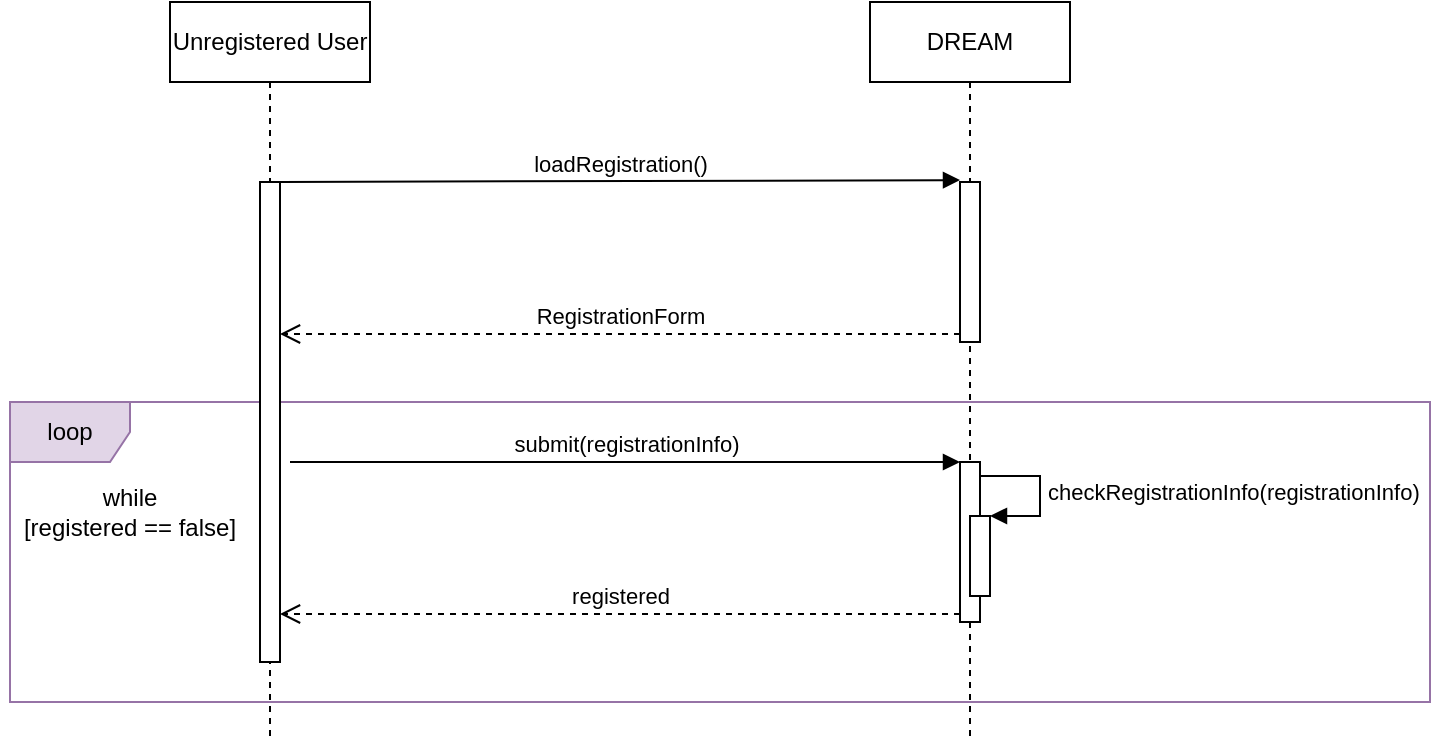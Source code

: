 <mxfile version="16.0.2" type="device" pages="12"><diagram name="registration" id="0783ab3e-0a74-02c8-0abd-f7b4e66b4bec"><mxGraphModel dx="2062" dy="1114" grid="1" gridSize="10" guides="1" tooltips="1" connect="1" arrows="1" fold="1" page="1" pageScale="1" pageWidth="850" pageHeight="1100" background="none" math="0" shadow="0"><root><mxCell id="0"/><mxCell id="1" parent="0"/><mxCell id="Lhwjp3vvv-CEDBcAC0iq-21" value="loop" style="shape=umlFrame;whiteSpace=wrap;html=1;fillColor=#e1d5e7;strokeColor=#9673a6;" parent="1" vertex="1"><mxGeometry x="10" y="250" width="710" height="150" as="geometry"/></mxCell><mxCell id="Lhwjp3vvv-CEDBcAC0iq-2" value="Unregistered User" style="shape=umlLifeline;perimeter=lifelinePerimeter;whiteSpace=wrap;html=1;container=0;collapsible=0;recursiveResize=0;outlineConnect=0;" parent="1" vertex="1"><mxGeometry x="90" y="50" width="100" height="370" as="geometry"/></mxCell><mxCell id="Lhwjp3vvv-CEDBcAC0iq-3" value="DREAM" style="shape=umlLifeline;perimeter=lifelinePerimeter;whiteSpace=wrap;html=1;container=1;collapsible=0;recursiveResize=0;outlineConnect=0;" parent="1" vertex="1"><mxGeometry x="440" y="50" width="100" height="370" as="geometry"/></mxCell><mxCell id="Lhwjp3vvv-CEDBcAC0iq-4" value="" style="html=1;points=[];perimeter=orthogonalPerimeter;" parent="Lhwjp3vvv-CEDBcAC0iq-3" vertex="1"><mxGeometry x="45" y="90" width="10" height="80" as="geometry"/></mxCell><mxCell id="Lhwjp3vvv-CEDBcAC0iq-14" value="" style="html=1;points=[];perimeter=orthogonalPerimeter;" parent="Lhwjp3vvv-CEDBcAC0iq-3" vertex="1"><mxGeometry x="45" y="230" width="10" height="80" as="geometry"/></mxCell><mxCell id="Lhwjp3vvv-CEDBcAC0iq-19" value="" style="html=1;points=[];perimeter=orthogonalPerimeter;" parent="Lhwjp3vvv-CEDBcAC0iq-3" vertex="1"><mxGeometry x="50" y="257" width="10" height="40" as="geometry"/></mxCell><mxCell id="Lhwjp3vvv-CEDBcAC0iq-20" value="checkRegistrationInfo(registrationInfo)" style="edgeStyle=orthogonalEdgeStyle;html=1;align=left;spacingLeft=2;endArrow=block;rounded=0;entryX=1;entryY=0;" parent="Lhwjp3vvv-CEDBcAC0iq-3" target="Lhwjp3vvv-CEDBcAC0iq-19" edge="1"><mxGeometry relative="1" as="geometry"><mxPoint x="55" y="237" as="sourcePoint"/><Array as="points"><mxPoint x="85" y="237"/></Array></mxGeometry></mxCell><mxCell id="Lhwjp3vvv-CEDBcAC0iq-5" value="loadRegistration()" style="html=1;verticalAlign=bottom;endArrow=block;rounded=0;entryX=0;entryY=-0.012;entryDx=0;entryDy=0;entryPerimeter=0;" parent="1" target="Lhwjp3vvv-CEDBcAC0iq-4" edge="1"><mxGeometry relative="1" as="geometry"><mxPoint x="145" y="140" as="sourcePoint"/><mxPoint x="480" y="140" as="targetPoint"/></mxGeometry></mxCell><mxCell id="Lhwjp3vvv-CEDBcAC0iq-6" value="RegistrationForm" style="html=1;verticalAlign=bottom;endArrow=open;dashed=1;endSize=8;exitX=0;exitY=0.95;rounded=0;" parent="1" source="Lhwjp3vvv-CEDBcAC0iq-4" edge="1"><mxGeometry relative="1" as="geometry"><mxPoint x="145" y="216" as="targetPoint"/></mxGeometry></mxCell><mxCell id="Lhwjp3vvv-CEDBcAC0iq-15" value="submit(registrationInfo)" style="html=1;verticalAlign=bottom;endArrow=block;entryX=0;entryY=0;rounded=0;" parent="1" target="Lhwjp3vvv-CEDBcAC0iq-14" edge="1"><mxGeometry relative="1" as="geometry"><mxPoint x="150" y="280" as="sourcePoint"/></mxGeometry></mxCell><mxCell id="Lhwjp3vvv-CEDBcAC0iq-16" value="registered" style="html=1;verticalAlign=bottom;endArrow=open;dashed=1;endSize=8;exitX=0;exitY=0.95;rounded=0;" parent="1" source="Lhwjp3vvv-CEDBcAC0iq-14" edge="1"><mxGeometry relative="1" as="geometry"><mxPoint x="145" y="356" as="targetPoint"/></mxGeometry></mxCell><mxCell id="Lhwjp3vvv-CEDBcAC0iq-7" value="" style="html=1;points=[];perimeter=orthogonalPerimeter;" parent="1" vertex="1"><mxGeometry x="135" y="140" width="10" height="240" as="geometry"/></mxCell><mxCell id="Lhwjp3vvv-CEDBcAC0iq-22" value="while&lt;br&gt;[registered == false]" style="text;html=1;strokeColor=none;fillColor=none;align=center;verticalAlign=middle;whiteSpace=wrap;rounded=0;" parent="1" vertex="1"><mxGeometry x="5" y="290" width="130" height="30" as="geometry"/></mxCell></root></mxGraphModel></diagram><diagram id="vI2BYqSPdfkyQuanqjRV" name="PolicyMaker Login"><mxGraphModel dx="672" dy="740" grid="1" gridSize="10" guides="1" tooltips="1" connect="1" arrows="1" fold="1" page="1" pageScale="1" pageWidth="12800" pageHeight="7200" math="0" shadow="0"><root><mxCell id="p0UcOBRAD0Ze1dUnrScN-0"/><mxCell id="p0UcOBRAD0Ze1dUnrScN-1" parent="p0UcOBRAD0Ze1dUnrScN-0"/><mxCell id="_lGnUuVGFpdFyYwsi3Nl-11" value="loop" style="shape=umlFrame;whiteSpace=wrap;html=1;fillColor=#e1d5e7;strokeColor=#9673a6;" parent="p0UcOBRAD0Ze1dUnrScN-1" vertex="1"><mxGeometry x="145" y="350" width="710" height="150" as="geometry"/></mxCell><mxCell id="_lGnUuVGFpdFyYwsi3Nl-0" value="Policy Maker" style="shape=umlLifeline;perimeter=lifelinePerimeter;whiteSpace=wrap;html=1;container=0;collapsible=0;recursiveResize=0;outlineConnect=0;" parent="p0UcOBRAD0Ze1dUnrScN-1" vertex="1"><mxGeometry x="225" y="150" width="100" height="370" as="geometry"/></mxCell><mxCell id="_lGnUuVGFpdFyYwsi3Nl-1" value="DREAM" style="shape=umlLifeline;perimeter=lifelinePerimeter;whiteSpace=wrap;html=1;container=1;collapsible=0;recursiveResize=0;outlineConnect=0;" parent="p0UcOBRAD0Ze1dUnrScN-1" vertex="1"><mxGeometry x="575" y="150" width="100" height="370" as="geometry"/></mxCell><mxCell id="_lGnUuVGFpdFyYwsi3Nl-2" value="" style="html=1;points=[];perimeter=orthogonalPerimeter;" parent="_lGnUuVGFpdFyYwsi3Nl-1" vertex="1"><mxGeometry x="45" y="90" width="10" height="80" as="geometry"/></mxCell><mxCell id="_lGnUuVGFpdFyYwsi3Nl-3" value="" style="html=1;points=[];perimeter=orthogonalPerimeter;" parent="_lGnUuVGFpdFyYwsi3Nl-1" vertex="1"><mxGeometry x="45" y="230" width="10" height="80" as="geometry"/></mxCell><mxCell id="_lGnUuVGFpdFyYwsi3Nl-4" value="" style="html=1;points=[];perimeter=orthogonalPerimeter;" parent="_lGnUuVGFpdFyYwsi3Nl-1" vertex="1"><mxGeometry x="50" y="257" width="10" height="40" as="geometry"/></mxCell><mxCell id="_lGnUuVGFpdFyYwsi3Nl-5" value="checkLoginInfo(loginInfo)" style="edgeStyle=orthogonalEdgeStyle;html=1;align=left;spacingLeft=2;endArrow=block;rounded=0;entryX=1;entryY=0;" parent="_lGnUuVGFpdFyYwsi3Nl-1" target="_lGnUuVGFpdFyYwsi3Nl-4" edge="1"><mxGeometry relative="1" as="geometry"><mxPoint x="55" y="237" as="sourcePoint"/><Array as="points"><mxPoint x="85" y="237"/></Array></mxGeometry></mxCell><mxCell id="_lGnUuVGFpdFyYwsi3Nl-6" value="loadLogin()" style="html=1;verticalAlign=bottom;endArrow=block;rounded=0;entryX=0;entryY=-0.012;entryDx=0;entryDy=0;entryPerimeter=0;" parent="p0UcOBRAD0Ze1dUnrScN-1" target="_lGnUuVGFpdFyYwsi3Nl-2" edge="1"><mxGeometry relative="1" as="geometry"><mxPoint x="280" y="240" as="sourcePoint"/><mxPoint x="615" y="240" as="targetPoint"/></mxGeometry></mxCell><mxCell id="_lGnUuVGFpdFyYwsi3Nl-7" value="LoginForm" style="html=1;verticalAlign=bottom;endArrow=open;dashed=1;endSize=8;exitX=0;exitY=0.95;rounded=0;" parent="p0UcOBRAD0Ze1dUnrScN-1" source="_lGnUuVGFpdFyYwsi3Nl-2" edge="1"><mxGeometry relative="1" as="geometry"><mxPoint x="280" y="316" as="targetPoint"/></mxGeometry></mxCell><mxCell id="_lGnUuVGFpdFyYwsi3Nl-8" value="submit(loginInfo)" style="html=1;verticalAlign=bottom;endArrow=block;entryX=0;entryY=0;rounded=0;" parent="p0UcOBRAD0Ze1dUnrScN-1" target="_lGnUuVGFpdFyYwsi3Nl-3" edge="1"><mxGeometry relative="1" as="geometry"><mxPoint x="285" y="380" as="sourcePoint"/></mxGeometry></mxCell><mxCell id="_lGnUuVGFpdFyYwsi3Nl-9" value="registered" style="html=1;verticalAlign=bottom;endArrow=open;dashed=1;endSize=8;exitX=0;exitY=0.95;rounded=0;" parent="p0UcOBRAD0Ze1dUnrScN-1" source="_lGnUuVGFpdFyYwsi3Nl-3" edge="1"><mxGeometry relative="1" as="geometry"><mxPoint x="280" y="456" as="targetPoint"/></mxGeometry></mxCell><mxCell id="_lGnUuVGFpdFyYwsi3Nl-10" value="" style="html=1;points=[];perimeter=orthogonalPerimeter;" parent="p0UcOBRAD0Ze1dUnrScN-1" vertex="1"><mxGeometry x="270" y="240" width="10" height="240" as="geometry"/></mxCell><mxCell id="_lGnUuVGFpdFyYwsi3Nl-12" value="while&lt;br&gt;[registered == false]" style="text;html=1;strokeColor=none;fillColor=none;align=center;verticalAlign=middle;whiteSpace=wrap;rounded=0;" parent="p0UcOBRAD0Ze1dUnrScN-1" vertex="1"><mxGeometry x="140" y="390" width="130" height="30" as="geometry"/></mxCell></root></mxGraphModel></diagram><diagram id="Sor99EpceYO9WMCxvMWS" name="PolicyMaker identify"><mxGraphModel dx="560" dy="617" grid="1" gridSize="10" guides="1" tooltips="1" connect="1" arrows="1" fold="1" page="1" pageScale="1" pageWidth="12800" pageHeight="7200" math="0" shadow="0"><root><mxCell id="fFaa73xFJhTY0NEzbRdM-0"/><mxCell id="fFaa73xFJhTY0NEzbRdM-1" parent="fFaa73xFJhTY0NEzbRdM-0"/><mxCell id="s4VFORt1vu0HnYtJJk2j-1" value="Policy Maker" style="shape=umlLifeline;perimeter=lifelinePerimeter;whiteSpace=wrap;html=1;container=0;collapsible=0;recursiveResize=0;outlineConnect=0;" parent="fFaa73xFJhTY0NEzbRdM-1" vertex="1"><mxGeometry x="695" y="40" width="100" height="480" as="geometry"/></mxCell><mxCell id="s4VFORt1vu0HnYtJJk2j-2" value="DREAM" style="shape=umlLifeline;perimeter=lifelinePerimeter;whiteSpace=wrap;html=1;container=1;collapsible=0;recursiveResize=0;outlineConnect=0;" parent="fFaa73xFJhTY0NEzbRdM-1" vertex="1"><mxGeometry x="1045" y="40" width="100" height="480" as="geometry"/></mxCell><mxCell id="s4VFORt1vu0HnYtJJk2j-3" value="" style="html=1;points=[];perimeter=orthogonalPerimeter;" parent="s4VFORt1vu0HnYtJJk2j-2" vertex="1"><mxGeometry x="45" y="90" width="10" height="80" as="geometry"/></mxCell><mxCell id="s4VFORt1vu0HnYtJJk2j-4" value="" style="html=1;points=[];perimeter=orthogonalPerimeter;" parent="s4VFORt1vu0HnYtJJk2j-2" vertex="1"><mxGeometry x="45" y="230" width="10" height="80" as="geometry"/></mxCell><mxCell id="3A6Jlp2NNqsCVwZp2HEv-0" value="" style="html=1;points=[];perimeter=orthogonalPerimeter;" parent="s4VFORt1vu0HnYtJJk2j-2" vertex="1"><mxGeometry x="45" y="360" width="10" height="80" as="geometry"/></mxCell><mxCell id="s4VFORt1vu0HnYtJJk2j-7" value="selectArea(area)" style="html=1;verticalAlign=bottom;endArrow=block;rounded=0;entryX=0;entryY=-0.012;entryDx=0;entryDy=0;entryPerimeter=0;" parent="fFaa73xFJhTY0NEzbRdM-1" target="s4VFORt1vu0HnYtJJk2j-3" edge="1"><mxGeometry relative="1" as="geometry"><mxPoint x="750" y="130" as="sourcePoint"/><mxPoint x="1085" y="130" as="targetPoint"/></mxGeometry></mxCell><mxCell id="s4VFORt1vu0HnYtJJk2j-8" value="areaInfo" style="html=1;verticalAlign=bottom;endArrow=open;dashed=1;endSize=8;exitX=0;exitY=0.95;rounded=0;" parent="fFaa73xFJhTY0NEzbRdM-1" source="s4VFORt1vu0HnYtJJk2j-3" edge="1"><mxGeometry relative="1" as="geometry"><mxPoint x="750" y="206" as="targetPoint"/></mxGeometry></mxCell><mxCell id="s4VFORt1vu0HnYtJJk2j-9" value="loadPerformanceUpdate(area)" style="html=1;verticalAlign=bottom;endArrow=block;entryX=0;entryY=0;rounded=0;" parent="fFaa73xFJhTY0NEzbRdM-1" target="s4VFORt1vu0HnYtJJk2j-4" edge="1"><mxGeometry relative="1" as="geometry"><mxPoint x="755" y="270" as="sourcePoint"/></mxGeometry></mxCell><mxCell id="s4VFORt1vu0HnYtJJk2j-10" value="farmerList" style="html=1;verticalAlign=bottom;endArrow=open;dashed=1;endSize=8;exitX=0;exitY=0.95;rounded=0;" parent="fFaa73xFJhTY0NEzbRdM-1" source="s4VFORt1vu0HnYtJJk2j-4" edge="1"><mxGeometry relative="1" as="geometry"><mxPoint x="750" y="346" as="targetPoint"/></mxGeometry></mxCell><mxCell id="s4VFORt1vu0HnYtJJk2j-11" value="" style="html=1;points=[];perimeter=orthogonalPerimeter;" parent="fFaa73xFJhTY0NEzbRdM-1" vertex="1"><mxGeometry x="740" y="130" width="10" height="380" as="geometry"/></mxCell><mxCell id="3A6Jlp2NNqsCVwZp2HEv-1" value="submit(farmerPerformanceInfo)" style="html=1;verticalAlign=bottom;endArrow=block;entryX=0;entryY=0;rounded=0;" parent="fFaa73xFJhTY0NEzbRdM-1" target="3A6Jlp2NNqsCVwZp2HEv-0" edge="1"><mxGeometry relative="1" as="geometry"><mxPoint x="750" y="400" as="sourcePoint"/></mxGeometry></mxCell><mxCell id="3A6Jlp2NNqsCVwZp2HEv-2" value="success" style="html=1;verticalAlign=bottom;endArrow=open;dashed=1;endSize=8;exitX=0;exitY=0.95;rounded=0;" parent="fFaa73xFJhTY0NEzbRdM-1" source="3A6Jlp2NNqsCVwZp2HEv-0" edge="1"><mxGeometry relative="1" as="geometry"><mxPoint x="750" y="476" as="targetPoint"/></mxGeometry></mxCell></root></mxGraphModel></diagram><diagram id="JmxkgV8Ty_co2hXeYLYR" name="PolicyMaker understand"><mxGraphModel dx="1617" dy="732" grid="1" gridSize="10" guides="1" tooltips="1" connect="1" arrows="1" fold="1" page="1" pageScale="1" pageWidth="12800" pageHeight="7200" math="0" shadow="0"><root><mxCell id="wDSGKL-ohpnoMUDczvOd-0"/><mxCell id="wDSGKL-ohpnoMUDczvOd-1" parent="wDSGKL-ohpnoMUDczvOd-0"/><mxCell id="4y-3x2z9PUNTMeuIYNOr-0" value="opt" style="shape=umlFrame;whiteSpace=wrap;html=1;fillColor=#dae8fc;strokeColor=#6c8ebf;" parent="wDSGKL-ohpnoMUDczvOd-1" vertex="1"><mxGeometry x="660" y="220" width="500" height="160" as="geometry"/></mxCell><mxCell id="SFy-0bgSA0R7EXU9Q11b-1" value="Policy Maker" style="shape=umlLifeline;perimeter=lifelinePerimeter;whiteSpace=wrap;html=1;container=0;collapsible=0;recursiveResize=0;outlineConnect=0;" parent="wDSGKL-ohpnoMUDczvOd-1" vertex="1"><mxGeometry x="695" y="40" width="100" height="370" as="geometry"/></mxCell><mxCell id="SFy-0bgSA0R7EXU9Q11b-2" value="DREAM" style="shape=umlLifeline;perimeter=lifelinePerimeter;whiteSpace=wrap;html=1;container=1;collapsible=0;recursiveResize=0;outlineConnect=0;" parent="wDSGKL-ohpnoMUDczvOd-1" vertex="1"><mxGeometry x="1045" y="40" width="100" height="370" as="geometry"/></mxCell><mxCell id="SFy-0bgSA0R7EXU9Q11b-3" value="" style="html=1;points=[];perimeter=orthogonalPerimeter;" parent="SFy-0bgSA0R7EXU9Q11b-2" vertex="1"><mxGeometry x="45" y="90" width="10" height="80" as="geometry"/></mxCell><mxCell id="SFy-0bgSA0R7EXU9Q11b-4" value="" style="html=1;points=[];perimeter=orthogonalPerimeter;" parent="SFy-0bgSA0R7EXU9Q11b-2" vertex="1"><mxGeometry x="45" y="230" width="10" height="80" as="geometry"/></mxCell><mxCell id="SFy-0bgSA0R7EXU9Q11b-7" value="loadDailyPlanList(agronomist)" style="html=1;verticalAlign=bottom;endArrow=block;rounded=0;entryX=0;entryY=-0.012;entryDx=0;entryDy=0;entryPerimeter=0;" parent="wDSGKL-ohpnoMUDczvOd-1" target="SFy-0bgSA0R7EXU9Q11b-3" edge="1"><mxGeometry relative="1" as="geometry"><mxPoint x="750" y="130" as="sourcePoint"/><mxPoint x="1085" y="130" as="targetPoint"/></mxGeometry></mxCell><mxCell id="SFy-0bgSA0R7EXU9Q11b-8" value="dailyplanList" style="html=1;verticalAlign=bottom;endArrow=open;dashed=1;endSize=8;exitX=0;exitY=0.95;rounded=0;" parent="wDSGKL-ohpnoMUDczvOd-1" source="SFy-0bgSA0R7EXU9Q11b-3" edge="1"><mxGeometry relative="1" as="geometry"><mxPoint x="750" y="206" as="targetPoint"/></mxGeometry></mxCell><mxCell id="SFy-0bgSA0R7EXU9Q11b-9" value="loadDailyPlanDetail(dailyPlanTitle)" style="html=1;verticalAlign=bottom;endArrow=block;entryX=0;entryY=0;rounded=0;" parent="wDSGKL-ohpnoMUDczvOd-1" target="SFy-0bgSA0R7EXU9Q11b-4" edge="1"><mxGeometry relative="1" as="geometry"><mxPoint x="755" y="270" as="sourcePoint"/></mxGeometry></mxCell><mxCell id="SFy-0bgSA0R7EXU9Q11b-10" value="dailyPlanDetail" style="html=1;verticalAlign=bottom;endArrow=open;dashed=1;endSize=8;exitX=0;exitY=0.95;rounded=0;" parent="wDSGKL-ohpnoMUDczvOd-1" source="SFy-0bgSA0R7EXU9Q11b-4" edge="1"><mxGeometry relative="1" as="geometry"><mxPoint x="750" y="346" as="targetPoint"/></mxGeometry></mxCell><mxCell id="SFy-0bgSA0R7EXU9Q11b-11" value="" style="html=1;points=[];perimeter=orthogonalPerimeter;" parent="wDSGKL-ohpnoMUDczvOd-1" vertex="1"><mxGeometry x="740" y="130" width="10" height="240" as="geometry"/></mxCell></root></mxGraphModel></diagram><diagram id="WUiYrkBBlx-6WOSPukio" name="FarmerLogin"><mxGraphModel dx="992" dy="1100" grid="1" gridSize="10" guides="1" tooltips="1" connect="1" arrows="1" fold="1" page="1" pageScale="1" pageWidth="827" pageHeight="1169" math="0" shadow="0"><root><mxCell id="MuZKLy8GNSmhMzyMDgy6-0"/><mxCell id="MuZKLy8GNSmhMzyMDgy6-1" parent="MuZKLy8GNSmhMzyMDgy6-0"/><mxCell id="MuZKLy8GNSmhMzyMDgy6-2" value="loop" style="shape=umlFrame;whiteSpace=wrap;html=1;fillColor=#e1d5e7;strokeColor=#9673a6;" parent="MuZKLy8GNSmhMzyMDgy6-1" vertex="1"><mxGeometry x="145" y="350" width="710" height="150" as="geometry"/></mxCell><mxCell id="MuZKLy8GNSmhMzyMDgy6-3" value="Farmer" style="shape=umlLifeline;perimeter=lifelinePerimeter;whiteSpace=wrap;html=1;container=0;collapsible=0;recursiveResize=0;outlineConnect=0;" parent="MuZKLy8GNSmhMzyMDgy6-1" vertex="1"><mxGeometry x="225" y="150" width="100" height="370" as="geometry"/></mxCell><mxCell id="MuZKLy8GNSmhMzyMDgy6-4" value="DREAM" style="shape=umlLifeline;perimeter=lifelinePerimeter;whiteSpace=wrap;html=1;container=1;collapsible=0;recursiveResize=0;outlineConnect=0;" parent="MuZKLy8GNSmhMzyMDgy6-1" vertex="1"><mxGeometry x="575" y="150" width="100" height="370" as="geometry"/></mxCell><mxCell id="MuZKLy8GNSmhMzyMDgy6-5" value="" style="html=1;points=[];perimeter=orthogonalPerimeter;" parent="MuZKLy8GNSmhMzyMDgy6-4" vertex="1"><mxGeometry x="45" y="90" width="10" height="80" as="geometry"/></mxCell><mxCell id="MuZKLy8GNSmhMzyMDgy6-6" value="" style="html=1;points=[];perimeter=orthogonalPerimeter;" parent="MuZKLy8GNSmhMzyMDgy6-4" vertex="1"><mxGeometry x="45" y="230" width="10" height="80" as="geometry"/></mxCell><mxCell id="MuZKLy8GNSmhMzyMDgy6-7" value="" style="html=1;points=[];perimeter=orthogonalPerimeter;" parent="MuZKLy8GNSmhMzyMDgy6-4" vertex="1"><mxGeometry x="50" y="257" width="10" height="40" as="geometry"/></mxCell><mxCell id="MuZKLy8GNSmhMzyMDgy6-8" value="checkLoginInfo(loginInfo)" style="edgeStyle=orthogonalEdgeStyle;html=1;align=left;spacingLeft=2;endArrow=block;rounded=0;entryX=1;entryY=0;" parent="MuZKLy8GNSmhMzyMDgy6-4" target="MuZKLy8GNSmhMzyMDgy6-7" edge="1"><mxGeometry relative="1" as="geometry"><mxPoint x="55" y="237" as="sourcePoint"/><Array as="points"><mxPoint x="85" y="237"/></Array></mxGeometry></mxCell><mxCell id="MuZKLy8GNSmhMzyMDgy6-9" value="loadLogin()" style="html=1;verticalAlign=bottom;endArrow=block;rounded=0;entryX=0;entryY=-0.012;entryDx=0;entryDy=0;entryPerimeter=0;" parent="MuZKLy8GNSmhMzyMDgy6-1" target="MuZKLy8GNSmhMzyMDgy6-5" edge="1"><mxGeometry relative="1" as="geometry"><mxPoint x="280" y="240" as="sourcePoint"/><mxPoint x="615" y="240" as="targetPoint"/></mxGeometry></mxCell><mxCell id="MuZKLy8GNSmhMzyMDgy6-10" value="LoginForm" style="html=1;verticalAlign=bottom;endArrow=open;dashed=1;endSize=8;exitX=0;exitY=0.95;rounded=0;" parent="MuZKLy8GNSmhMzyMDgy6-1" source="MuZKLy8GNSmhMzyMDgy6-5" edge="1"><mxGeometry relative="1" as="geometry"><mxPoint x="280" y="316" as="targetPoint"/></mxGeometry></mxCell><mxCell id="MuZKLy8GNSmhMzyMDgy6-11" value="submit(loginInfo)" style="html=1;verticalAlign=bottom;endArrow=block;entryX=0;entryY=0;rounded=0;" parent="MuZKLy8GNSmhMzyMDgy6-1" target="MuZKLy8GNSmhMzyMDgy6-6" edge="1"><mxGeometry relative="1" as="geometry"><mxPoint x="285" y="380" as="sourcePoint"/></mxGeometry></mxCell><mxCell id="MuZKLy8GNSmhMzyMDgy6-12" value="registered" style="html=1;verticalAlign=bottom;endArrow=open;dashed=1;endSize=8;exitX=0;exitY=0.95;rounded=0;" parent="MuZKLy8GNSmhMzyMDgy6-1" source="MuZKLy8GNSmhMzyMDgy6-6" edge="1"><mxGeometry relative="1" as="geometry"><mxPoint x="280" y="456" as="targetPoint"/></mxGeometry></mxCell><mxCell id="MuZKLy8GNSmhMzyMDgy6-13" value="" style="html=1;points=[];perimeter=orthogonalPerimeter;" parent="MuZKLy8GNSmhMzyMDgy6-1" vertex="1"><mxGeometry x="270" y="240" width="10" height="240" as="geometry"/></mxCell><mxCell id="MuZKLy8GNSmhMzyMDgy6-14" value="while&lt;br&gt;[registered == false]" style="text;html=1;strokeColor=none;fillColor=none;align=center;verticalAlign=middle;whiteSpace=wrap;rounded=0;" parent="MuZKLy8GNSmhMzyMDgy6-1" vertex="1"><mxGeometry x="140" y="390" width="130" height="30" as="geometry"/></mxCell></root></mxGraphModel></diagram><diagram id="rkli87DTy1cVALf8DbDW" name="FarmerCheckInfo"><mxGraphModel dx="567" dy="629" grid="1" gridSize="10" guides="1" tooltips="1" connect="1" arrows="1" fold="1" page="1" pageScale="1" pageWidth="827" pageHeight="1169" math="0" shadow="0"><root><mxCell id="MAg0Oq1QoUYgo6L_01gQ-0"/><mxCell id="MAg0Oq1QoUYgo6L_01gQ-1" parent="MAg0Oq1QoUYgo6L_01gQ-0"/><mxCell id="LpocW63uH2RS1MzhOu2y-16" value="Farmer" style="shape=umlLifeline;perimeter=lifelinePerimeter;whiteSpace=wrap;html=1;container=0;collapsible=0;recursiveResize=0;outlineConnect=0;" parent="MAg0Oq1QoUYgo6L_01gQ-1" vertex="1"><mxGeometry x="225" y="150" width="100" height="530" as="geometry"/></mxCell><mxCell id="LpocW63uH2RS1MzhOu2y-17" value="DREAM" style="shape=umlLifeline;perimeter=lifelinePerimeter;whiteSpace=wrap;html=1;container=0;collapsible=0;recursiveResize=0;outlineConnect=0;" parent="MAg0Oq1QoUYgo6L_01gQ-1" vertex="1"><mxGeometry x="512.5" y="150" width="225" height="530" as="geometry"/></mxCell><mxCell id="LpocW63uH2RS1MzhOu2y-18" value="loadHomePage()" style="html=1;verticalAlign=bottom;endArrow=block;rounded=0;entryX=0;entryY=-0.012;entryDx=0;entryDy=0;entryPerimeter=0;" parent="MAg0Oq1QoUYgo6L_01gQ-1" target="LpocW63uH2RS1MzhOu2y-34" edge="1"><mxGeometry relative="1" as="geometry"><mxPoint x="280" y="240" as="sourcePoint"/><mxPoint x="615" y="240" as="targetPoint"/></mxGeometry></mxCell><mxCell id="LpocW63uH2RS1MzhOu2y-19" value="HomePage" style="html=1;verticalAlign=bottom;endArrow=open;dashed=1;endSize=8;exitX=0;exitY=0.95;rounded=0;" parent="MAg0Oq1QoUYgo6L_01gQ-1" source="LpocW63uH2RS1MzhOu2y-34" edge="1"><mxGeometry relative="1" as="geometry"><mxPoint x="280" y="316" as="targetPoint"/></mxGeometry></mxCell><mxCell id="LpocW63uH2RS1MzhOu2y-20" value="loadSearch()" style="html=1;verticalAlign=bottom;endArrow=block;entryX=0;entryY=0;rounded=0;" parent="MAg0Oq1QoUYgo6L_01gQ-1" target="LpocW63uH2RS1MzhOu2y-35" edge="1"><mxGeometry relative="1" as="geometry"><mxPoint x="285" y="380" as="sourcePoint"/></mxGeometry></mxCell><mxCell id="LpocW63uH2RS1MzhOu2y-21" value="SearchPage" style="html=1;verticalAlign=bottom;endArrow=open;dashed=1;endSize=8;exitX=0;exitY=0.95;rounded=0;" parent="MAg0Oq1QoUYgo6L_01gQ-1" source="LpocW63uH2RS1MzhOu2y-35" edge="1"><mxGeometry relative="1" as="geometry"><mxPoint x="280" y="456" as="targetPoint"/></mxGeometry></mxCell><mxCell id="LpocW63uH2RS1MzhOu2y-29" value="submit(SearchInfo)" style="html=1;verticalAlign=bottom;endArrow=block;entryX=0;entryY=0;rounded=0;" parent="MAg0Oq1QoUYgo6L_01gQ-1" edge="1"><mxGeometry relative="1" as="geometry"><mxPoint x="283" y="526" as="sourcePoint"/><mxPoint x="618" y="526" as="targetPoint"/></mxGeometry></mxCell><mxCell id="LpocW63uH2RS1MzhOu2y-30" value="SearchReasult" style="html=1;verticalAlign=bottom;endArrow=open;dashed=1;endSize=8;exitX=0;exitY=0.95;rounded=0;" parent="MAg0Oq1QoUYgo6L_01gQ-1" edge="1"><mxGeometry relative="1" as="geometry"><mxPoint x="280" y="596" as="targetPoint"/><mxPoint x="620" y="596" as="sourcePoint"/></mxGeometry></mxCell><mxCell id="LpocW63uH2RS1MzhOu2y-34" value="" style="html=1;points=[];perimeter=orthogonalPerimeter;" parent="MAg0Oq1QoUYgo6L_01gQ-1" vertex="1"><mxGeometry x="620" y="240" width="10" height="80" as="geometry"/></mxCell><mxCell id="LpocW63uH2RS1MzhOu2y-35" value="" style="html=1;points=[];perimeter=orthogonalPerimeter;" parent="MAg0Oq1QoUYgo6L_01gQ-1" vertex="1"><mxGeometry x="620" y="380" width="10" height="80" as="geometry"/></mxCell><mxCell id="LpocW63uH2RS1MzhOu2y-37" value="" style="html=1;points=[];perimeter=orthogonalPerimeter;" parent="MAg0Oq1QoUYgo6L_01gQ-1" vertex="1"><mxGeometry x="620" y="520" width="10" height="80" as="geometry"/></mxCell><mxCell id="LpocW63uH2RS1MzhOu2y-44" value="" style="html=1;points=[];perimeter=orthogonalPerimeter;" parent="MAg0Oq1QoUYgo6L_01gQ-1" vertex="1"><mxGeometry x="270" y="240" width="10" height="400" as="geometry"/></mxCell></root></mxGraphModel></diagram><diagram id="aGxlVTFoe3kkhoftsPfK" name="FarmerReport"><mxGraphModel dx="684" dy="759" grid="1" gridSize="10" guides="1" tooltips="1" connect="1" arrows="1" fold="1" page="1" pageScale="1" pageWidth="827" pageHeight="1169" math="0" shadow="0"><root><mxCell id="apybfHAriF6kYaItE0Lz-0"/><mxCell id="apybfHAriF6kYaItE0Lz-1" parent="apybfHAriF6kYaItE0Lz-0"/><mxCell id="5CggWhjUF8jE533w_D5Z-1" value="Farmer" style="shape=umlLifeline;perimeter=lifelinePerimeter;whiteSpace=wrap;html=1;container=0;collapsible=0;recursiveResize=0;outlineConnect=0;" parent="apybfHAriF6kYaItE0Lz-1" vertex="1"><mxGeometry x="225" y="150" width="100" height="530" as="geometry"/></mxCell><mxCell id="5CggWhjUF8jE533w_D5Z-2" value="DREAM" style="shape=umlLifeline;perimeter=lifelinePerimeter;whiteSpace=wrap;html=1;container=0;collapsible=0;recursiveResize=0;outlineConnect=0;" parent="apybfHAriF6kYaItE0Lz-1" vertex="1"><mxGeometry x="512.5" y="150" width="225" height="530" as="geometry"/></mxCell><mxCell id="5CggWhjUF8jE533w_D5Z-7" value="loadHomePage()" style="html=1;verticalAlign=bottom;endArrow=block;rounded=0;entryX=0;entryY=-0.012;entryDx=0;entryDy=0;entryPerimeter=0;" parent="apybfHAriF6kYaItE0Lz-1" target="5CggWhjUF8jE533w_D5Z-3" edge="1"><mxGeometry relative="1" as="geometry"><mxPoint x="280" y="240" as="sourcePoint"/><mxPoint x="615" y="240" as="targetPoint"/></mxGeometry></mxCell><mxCell id="5CggWhjUF8jE533w_D5Z-8" value="HomePage" style="html=1;verticalAlign=bottom;endArrow=open;dashed=1;endSize=8;exitX=0;exitY=0.95;rounded=0;" parent="apybfHAriF6kYaItE0Lz-1" source="5CggWhjUF8jE533w_D5Z-3" edge="1"><mxGeometry relative="1" as="geometry"><mxPoint x="280" y="316" as="targetPoint"/></mxGeometry></mxCell><mxCell id="5CggWhjUF8jE533w_D5Z-9" value="loadReport()" style="html=1;verticalAlign=bottom;endArrow=block;entryX=0;entryY=0;rounded=0;" parent="apybfHAriF6kYaItE0Lz-1" target="5CggWhjUF8jE533w_D5Z-4" edge="1"><mxGeometry relative="1" as="geometry"><mxPoint x="285" y="380" as="sourcePoint"/></mxGeometry></mxCell><mxCell id="5CggWhjUF8jE533w_D5Z-10" value="ReportPage" style="html=1;verticalAlign=bottom;endArrow=open;dashed=1;endSize=8;exitX=0;exitY=0.95;rounded=0;" parent="apybfHAriF6kYaItE0Lz-1" source="5CggWhjUF8jE533w_D5Z-4" edge="1"><mxGeometry relative="1" as="geometry"><mxPoint x="280" y="456" as="targetPoint"/></mxGeometry></mxCell><mxCell id="TSpS54qGhkRAravP3v5n-0" value="" style="html=1;points=[];perimeter=orthogonalPerimeter;" parent="apybfHAriF6kYaItE0Lz-1" vertex="1"><mxGeometry x="620" y="520" width="10" height="80" as="geometry"/></mxCell><mxCell id="KQT7SdxZpSjkkzwR4Kma-1" value="return" style="html=1;verticalAlign=bottom;endArrow=open;dashed=1;endSize=8;exitX=0;exitY=0.95;rounded=0;" parent="apybfHAriF6kYaItE0Lz-1" edge="1"><mxGeometry relative="1" as="geometry"><mxPoint x="280" y="599.43" as="targetPoint"/><mxPoint x="620" y="599.43" as="sourcePoint"/></mxGeometry></mxCell><mxCell id="KQT7SdxZpSjkkzwR4Kma-2" value="selectType()" style="html=1;verticalAlign=bottom;endArrow=block;entryX=0;entryY=0;rounded=0;" parent="apybfHAriF6kYaItE0Lz-1" edge="1"><mxGeometry relative="1" as="geometry"><mxPoint x="285" y="523.43" as="sourcePoint"/><mxPoint x="620" y="523.43" as="targetPoint"/></mxGeometry></mxCell><mxCell id="5CggWhjUF8jE533w_D5Z-3" value="" style="html=1;points=[];perimeter=orthogonalPerimeter;" parent="apybfHAriF6kYaItE0Lz-1" vertex="1"><mxGeometry x="620" y="240" width="10" height="80" as="geometry"/></mxCell><mxCell id="5CggWhjUF8jE533w_D5Z-4" value="" style="html=1;points=[];perimeter=orthogonalPerimeter;" parent="apybfHAriF6kYaItE0Lz-1" vertex="1"><mxGeometry x="620" y="380" width="10" height="80" as="geometry"/></mxCell><mxCell id="5CggWhjUF8jE533w_D5Z-11" value="" style="html=1;points=[];perimeter=orthogonalPerimeter;" parent="apybfHAriF6kYaItE0Lz-1" vertex="1"><mxGeometry x="270" y="240" width="10" height="410" as="geometry"/></mxCell></root></mxGraphModel></diagram><diagram id="hF7P5EV_0dMn8r7orZTg" name="FarmerAskforHelp"><mxGraphModel dx="2062" dy="1114" grid="1" gridSize="10" guides="1" tooltips="1" connect="1" arrows="1" fold="1" page="1" pageScale="1" pageWidth="827" pageHeight="1169" math="0" shadow="0"><root><mxCell id="AIXofxm8JtdYbYv3hk6T-0"/><mxCell id="AIXofxm8JtdYbYv3hk6T-1" parent="AIXofxm8JtdYbYv3hk6T-0"/><mxCell id="FJDGqSjrjpDmCkLLzRo9-0" value="" style="group" parent="AIXofxm8JtdYbYv3hk6T-1" vertex="1" connectable="0"><mxGeometry x="225" y="150" width="615" height="880" as="geometry"/></mxCell><mxCell id="E1_yfa3fyRlqu1j6H1gJ-16" value="Farmer" style="shape=umlLifeline;perimeter=lifelinePerimeter;whiteSpace=wrap;html=1;container=0;collapsible=0;recursiveResize=0;outlineConnect=0;" parent="FJDGqSjrjpDmCkLLzRo9-0" vertex="1"><mxGeometry width="75.576" height="880" as="geometry"/></mxCell><mxCell id="E1_yfa3fyRlqu1j6H1gJ-17" value="DREAM" style="shape=umlLifeline;perimeter=lifelinePerimeter;whiteSpace=wrap;html=1;container=0;collapsible=0;recursiveResize=0;outlineConnect=0;" parent="FJDGqSjrjpDmCkLLzRo9-0" vertex="1"><mxGeometry x="254.124" width="96.359" height="880" as="geometry"/></mxCell><mxCell id="E1_yfa3fyRlqu1j6H1gJ-18" value="loadHomePage()" style="html=1;verticalAlign=bottom;endArrow=block;rounded=0;entryX=0;entryY=-0.012;entryDx=0;entryDy=0;entryPerimeter=0;" parent="FJDGqSjrjpDmCkLLzRo9-0" target="E1_yfa3fyRlqu1j6H1gJ-34" edge="1"><mxGeometry relative="1" as="geometry"><mxPoint x="41.567" y="72.661" as="sourcePoint"/><mxPoint x="294.747" y="72.661" as="targetPoint"/></mxGeometry></mxCell><mxCell id="E1_yfa3fyRlqu1j6H1gJ-19" value="HomePage" style="html=1;verticalAlign=bottom;endArrow=open;dashed=1;endSize=8;exitX=0;exitY=0.95;rounded=0;" parent="FJDGqSjrjpDmCkLLzRo9-0" source="E1_yfa3fyRlqu1j6H1gJ-34" edge="1"><mxGeometry relative="1" as="geometry"><mxPoint x="41.567" y="134.018" as="targetPoint"/></mxGeometry></mxCell><mxCell id="E1_yfa3fyRlqu1j6H1gJ-20" value="loadAskforHelp()" style="html=1;verticalAlign=bottom;endArrow=block;entryX=0;entryY=0;rounded=0;" parent="FJDGqSjrjpDmCkLLzRo9-0" edge="1"><mxGeometry relative="1" as="geometry"><mxPoint x="43.078" y="185.688" as="sourcePoint"/><mxPoint x="296.258" y="185.688" as="targetPoint"/></mxGeometry></mxCell><mxCell id="E1_yfa3fyRlqu1j6H1gJ-21" value="AskforHelp" style="html=1;verticalAlign=bottom;endArrow=open;dashed=1;endSize=8;exitX=0;exitY=0.95;rounded=0;" parent="FJDGqSjrjpDmCkLLzRo9-0" source="E1_yfa3fyRlqu1j6H1gJ-35" edge="1"><mxGeometry relative="1" as="geometry"><mxPoint x="41.567" y="247.046" as="targetPoint"/></mxGeometry></mxCell><mxCell id="E1_yfa3fyRlqu1j6H1gJ-22" value="" style="html=1;points=[];perimeter=orthogonalPerimeter;" parent="FJDGqSjrjpDmCkLLzRo9-0" vertex="1"><mxGeometry x="298.525" y="298.716" width="7.558" height="64.587" as="geometry"/></mxCell><mxCell id="E1_yfa3fyRlqu1j6H1gJ-24" value="Request" style="html=1;verticalAlign=bottom;endArrow=open;dashed=1;endSize=8;exitX=0;exitY=0.95;rounded=0;" parent="FJDGqSjrjpDmCkLLzRo9-0" edge="1"><mxGeometry relative="1" as="geometry"><mxPoint x="41.567" y="362.843" as="targetPoint"/><mxPoint x="298.525" y="362.843" as="sourcePoint"/></mxGeometry></mxCell><mxCell id="E1_yfa3fyRlqu1j6H1gJ-25" value="loadCreateRequest()" style="html=1;verticalAlign=bottom;endArrow=block;entryX=0;entryY=0;rounded=0;" parent="FJDGqSjrjpDmCkLLzRo9-0" edge="1"><mxGeometry relative="1" as="geometry"><mxPoint x="45.346" y="301.485" as="sourcePoint"/><mxPoint x="298.525" y="301.485" as="targetPoint"/></mxGeometry></mxCell><mxCell id="E1_yfa3fyRlqu1j6H1gJ-29" value="submit()" style="html=1;verticalAlign=bottom;endArrow=block;entryX=0.154;entryY=0.018;rounded=0;entryDx=0;entryDy=0;entryPerimeter=0;" parent="FJDGqSjrjpDmCkLLzRo9-0" target="E1_yfa3fyRlqu1j6H1gJ-37" edge="1"><mxGeometry relative="1" as="geometry"><mxPoint x="42.323" y="527.193" as="sourcePoint"/><mxPoint x="295.502" y="527.193" as="targetPoint"/></mxGeometry></mxCell><mxCell id="E1_yfa3fyRlqu1j6H1gJ-30" value="returnAnser()" style="html=1;verticalAlign=bottom;endArrow=open;dashed=1;endSize=8;exitX=0;exitY=0.95;rounded=0;" parent="FJDGqSjrjpDmCkLLzRo9-0" edge="1"><mxGeometry relative="1" as="geometry"><mxPoint x="41.567" y="701.578" as="targetPoint"/><mxPoint x="298.525" y="701.578" as="sourcePoint"/></mxGeometry></mxCell><mxCell id="E1_yfa3fyRlqu1j6H1gJ-32" value="return" style="html=1;verticalAlign=bottom;endArrow=open;dashed=1;endSize=8;exitX=0;exitY=0.95;rounded=0;" parent="FJDGqSjrjpDmCkLLzRo9-0" edge="1"><mxGeometry relative="1" as="geometry"><mxPoint x="41.567" y="814.606" as="targetPoint"/><mxPoint x="298.525" y="814.606" as="sourcePoint"/></mxGeometry></mxCell><mxCell id="E1_yfa3fyRlqu1j6H1gJ-33" value="submit(score)" style="html=1;verticalAlign=bottom;endArrow=block;entryX=0.016;entryY=0.014;rounded=0;entryDx=0;entryDy=0;entryPerimeter=0;" parent="FJDGqSjrjpDmCkLLzRo9-0" target="E1_yfa3fyRlqu1j6H1gJ-39" edge="1"><mxGeometry relative="1" as="geometry"><mxPoint x="41.567" y="753.248" as="sourcePoint"/><mxPoint x="294.747" y="753.248" as="targetPoint"/></mxGeometry></mxCell><mxCell id="E1_yfa3fyRlqu1j6H1gJ-34" value="" style="html=1;points=[];perimeter=orthogonalPerimeter;" parent="FJDGqSjrjpDmCkLLzRo9-0" vertex="1"><mxGeometry x="298.525" y="72.661" width="7.558" height="64.587" as="geometry"/></mxCell><mxCell id="E1_yfa3fyRlqu1j6H1gJ-35" value="" style="html=1;points=[];perimeter=orthogonalPerimeter;" parent="FJDGqSjrjpDmCkLLzRo9-0" vertex="1"><mxGeometry x="298.525" y="185.688" width="7.558" height="64.587" as="geometry"/></mxCell><mxCell id="E1_yfa3fyRlqu1j6H1gJ-36" value="" style="html=1;points=[];perimeter=orthogonalPerimeter;" parent="FJDGqSjrjpDmCkLLzRo9-0" vertex="1"><mxGeometry x="298.525" y="411.743" width="7.558" height="64.587" as="geometry"/></mxCell><mxCell id="E1_yfa3fyRlqu1j6H1gJ-37" value="" style="html=1;points=[];perimeter=orthogonalPerimeter;" parent="FJDGqSjrjpDmCkLLzRo9-0" vertex="1"><mxGeometry x="298.525" y="524.771" width="7.558" height="64.587" as="geometry"/></mxCell><mxCell id="E1_yfa3fyRlqu1j6H1gJ-38" value="" style="html=1;points=[];perimeter=orthogonalPerimeter;" parent="FJDGqSjrjpDmCkLLzRo9-0" vertex="1"><mxGeometry x="298.525" y="637.798" width="7.558" height="64.587" as="geometry"/></mxCell><mxCell id="E1_yfa3fyRlqu1j6H1gJ-39" value="" style="html=1;points=[];perimeter=orthogonalPerimeter;" parent="FJDGqSjrjpDmCkLLzRo9-0" vertex="1"><mxGeometry x="298.525" y="750.826" width="7.558" height="64.587" as="geometry"/></mxCell><mxCell id="E1_yfa3fyRlqu1j6H1gJ-44" value="" style="html=1;points=[];perimeter=orthogonalPerimeter;" parent="FJDGqSjrjpDmCkLLzRo9-0" vertex="1"><mxGeometry x="34.009" y="72.661" width="7.558" height="758.899" as="geometry"/></mxCell><mxCell id="Hslp1HUyIU8FvGDPWlEc-0" value="Agronomist" style="shape=umlLifeline;perimeter=lifelinePerimeter;whiteSpace=wrap;html=1;container=0;collapsible=0;recursiveResize=0;outlineConnect=0;" parent="FJDGqSjrjpDmCkLLzRo9-0" vertex="1"><mxGeometry x="517.696" width="97.304" height="880" as="geometry"/></mxCell><mxCell id="Hslp1HUyIU8FvGDPWlEc-1" value="sendProblem()" style="html=1;verticalAlign=bottom;endArrow=block;rounded=0;entryX=0;entryY=-0.012;entryDx=0;entryDy=0;entryPerimeter=0;" parent="FJDGqSjrjpDmCkLLzRo9-0" edge="1"><mxGeometry relative="1" as="geometry"><mxPoint x="305.607" y="582.059" as="sourcePoint"/><mxPoint x="562.565" y="581.284" as="targetPoint"/></mxGeometry></mxCell><mxCell id="Hslp1HUyIU8FvGDPWlEc-2" value="sendAnswer()" style="html=1;verticalAlign=bottom;endArrow=open;dashed=1;endSize=8;exitX=0;exitY=0.95;rounded=0;" parent="FJDGqSjrjpDmCkLLzRo9-0" edge="1"><mxGeometry relative="1" as="geometry"><mxPoint x="305.607" y="643.417" as="targetPoint"/><mxPoint x="562.565" y="643.417" as="sourcePoint"/></mxGeometry></mxCell><mxCell id="Hslp1HUyIU8FvGDPWlEc-3" value="" style="html=1;points=[];perimeter=orthogonalPerimeter;" parent="FJDGqSjrjpDmCkLLzRo9-0" vertex="1"><mxGeometry x="562.565" y="581.284" width="7.558" height="64.587" as="geometry"/></mxCell></root></mxGraphModel></diagram><diagram id="7xjLknKGynlPrgavwFZg" name="FarmerCreateNewPost"><mxGraphModel dx="2062" dy="1114" grid="1" gridSize="10" guides="1" tooltips="1" connect="1" arrows="1" fold="1" page="1" pageScale="1" pageWidth="827" pageHeight="1169" math="0" shadow="0"><root><mxCell id="qL5JuOOqoc5Je9-cFqXF-0"/><mxCell id="qL5JuOOqoc5Je9-cFqXF-1" parent="qL5JuOOqoc5Je9-cFqXF-0"/><mxCell id="7vOn7iLykLwkVYi4zNEf-16" value="Farmer" style="shape=umlLifeline;perimeter=lifelinePerimeter;whiteSpace=wrap;html=1;container=0;collapsible=0;recursiveResize=0;outlineConnect=0;" parent="qL5JuOOqoc5Je9-cFqXF-1" vertex="1"><mxGeometry x="225" y="150" width="100" height="960" as="geometry"/></mxCell><mxCell id="7vOn7iLykLwkVYi4zNEf-17" value="DREAM" style="shape=umlLifeline;perimeter=lifelinePerimeter;whiteSpace=wrap;html=1;container=0;collapsible=0;recursiveResize=0;outlineConnect=0;" parent="qL5JuOOqoc5Je9-cFqXF-1" vertex="1"><mxGeometry x="512.5" y="150" width="225" height="960" as="geometry"/></mxCell><mxCell id="7vOn7iLykLwkVYi4zNEf-18" value="loadHomePage()" style="html=1;verticalAlign=bottom;endArrow=block;rounded=0;entryX=0;entryY=-0.012;entryDx=0;entryDy=0;entryPerimeter=0;" parent="qL5JuOOqoc5Je9-cFqXF-1" target="7vOn7iLykLwkVYi4zNEf-34" edge="1"><mxGeometry relative="1" as="geometry"><mxPoint x="280" y="240.0" as="sourcePoint"/><mxPoint x="615" y="240" as="targetPoint"/></mxGeometry></mxCell><mxCell id="7vOn7iLykLwkVYi4zNEf-19" value="HomePage" style="html=1;verticalAlign=bottom;endArrow=open;dashed=1;endSize=8;exitX=0;exitY=0.95;rounded=0;" parent="qL5JuOOqoc5Je9-cFqXF-1" source="7vOn7iLykLwkVYi4zNEf-34" edge="1"><mxGeometry relative="1" as="geometry"><mxPoint x="280" y="316" as="targetPoint"/></mxGeometry></mxCell><mxCell id="7vOn7iLykLwkVYi4zNEf-20" value="loadForum()" style="html=1;verticalAlign=bottom;endArrow=block;entryX=0;entryY=0;rounded=0;" parent="qL5JuOOqoc5Je9-cFqXF-1" target="7vOn7iLykLwkVYi4zNEf-35" edge="1"><mxGeometry relative="1" as="geometry"><mxPoint x="285" y="380.0" as="sourcePoint"/></mxGeometry></mxCell><mxCell id="7vOn7iLykLwkVYi4zNEf-21" value="Forum" style="html=1;verticalAlign=bottom;endArrow=open;dashed=1;endSize=8;exitX=0;exitY=0.95;rounded=0;" parent="qL5JuOOqoc5Je9-cFqXF-1" source="7vOn7iLykLwkVYi4zNEf-35" edge="1"><mxGeometry relative="1" as="geometry"><mxPoint x="280" y="456" as="targetPoint"/></mxGeometry></mxCell><mxCell id="7vOn7iLykLwkVYi4zNEf-22" value="" style="html=1;points=[];perimeter=orthogonalPerimeter;" parent="qL5JuOOqoc5Je9-cFqXF-1" vertex="1"><mxGeometry x="620" y="520" width="10" height="80" as="geometry"/></mxCell><mxCell id="7vOn7iLykLwkVYi4zNEf-24" value="NewPost" style="html=1;verticalAlign=bottom;endArrow=open;dashed=1;endSize=8;exitX=0;exitY=0.95;rounded=0;" parent="qL5JuOOqoc5Je9-cFqXF-1" edge="1"><mxGeometry relative="1" as="geometry"><mxPoint x="280" y="599.43" as="targetPoint"/><mxPoint x="620" y="599.43" as="sourcePoint"/></mxGeometry></mxCell><mxCell id="7vOn7iLykLwkVYi4zNEf-25" value="loadNewPost()" style="html=1;verticalAlign=bottom;endArrow=block;entryX=0;entryY=0;rounded=0;" parent="qL5JuOOqoc5Je9-cFqXF-1" edge="1"><mxGeometry relative="1" as="geometry"><mxPoint x="285" y="523.43" as="sourcePoint"/><mxPoint x="620" y="523.43" as="targetPoint"/></mxGeometry></mxCell><mxCell id="7vOn7iLykLwkVYi4zNEf-30" value="return" style="html=1;verticalAlign=bottom;endArrow=open;dashed=1;endSize=8;exitX=0;exitY=0.95;rounded=0;" parent="qL5JuOOqoc5Je9-cFqXF-1" edge="1"><mxGeometry relative="1" as="geometry"><mxPoint x="280" y="1019" as="targetPoint"/><mxPoint x="620" y="1019" as="sourcePoint"/></mxGeometry></mxCell><mxCell id="7vOn7iLykLwkVYi4zNEf-31" value="submit(&amp;nbsp; &amp;nbsp; &amp;nbsp; &amp;nbsp;)" style="html=1;verticalAlign=bottom;endArrow=block;entryX=0;entryY=0;rounded=0;" parent="qL5JuOOqoc5Je9-cFqXF-1" edge="1"><mxGeometry relative="1" as="geometry"><mxPoint x="285" y="943" as="sourcePoint"/><mxPoint x="620" y="943" as="targetPoint"/></mxGeometry></mxCell><mxCell id="7vOn7iLykLwkVYi4zNEf-34" value="" style="html=1;points=[];perimeter=orthogonalPerimeter;" parent="qL5JuOOqoc5Je9-cFqXF-1" vertex="1"><mxGeometry x="620" y="240" width="10" height="80" as="geometry"/></mxCell><mxCell id="7vOn7iLykLwkVYi4zNEf-35" value="" style="html=1;points=[];perimeter=orthogonalPerimeter;" parent="qL5JuOOqoc5Je9-cFqXF-1" vertex="1"><mxGeometry x="620" y="380" width="10" height="80" as="geometry"/></mxCell><mxCell id="7vOn7iLykLwkVYi4zNEf-36" value="" style="html=1;points=[];perimeter=orthogonalPerimeter;" parent="qL5JuOOqoc5Je9-cFqXF-1" vertex="1"><mxGeometry x="620" y="660" width="10" height="80" as="geometry"/></mxCell><mxCell id="7vOn7iLykLwkVYi4zNEf-37" value="" style="html=1;points=[];perimeter=orthogonalPerimeter;" parent="qL5JuOOqoc5Je9-cFqXF-1" vertex="1"><mxGeometry x="620" y="800" width="10" height="80" as="geometry"/></mxCell><mxCell id="7vOn7iLykLwkVYi4zNEf-38" value="" style="html=1;points=[];perimeter=orthogonalPerimeter;" parent="qL5JuOOqoc5Je9-cFqXF-1" vertex="1"><mxGeometry x="620" y="940" width="10" height="80" as="geometry"/></mxCell><mxCell id="7vOn7iLykLwkVYi4zNEf-44" value="" style="html=1;points=[];perimeter=orthogonalPerimeter;" parent="qL5JuOOqoc5Je9-cFqXF-1" vertex="1"><mxGeometry x="270" y="240" width="10" height="820" as="geometry"/></mxCell></root></mxGraphModel></diagram><diagram id="97QIMzvgCFegCsXp4IYh" name="FarmerLeaveComment"><mxGraphModel dx="560" dy="617" grid="1" gridSize="10" guides="1" tooltips="1" connect="1" arrows="1" fold="1" page="1" pageScale="1" pageWidth="827" pageHeight="1169" math="0" shadow="0"><root><mxCell id="bHznNZBYa_Af8zJ0lGkR-0"/><mxCell id="bHznNZBYa_Af8zJ0lGkR-1" parent="bHznNZBYa_Af8zJ0lGkR-0"/><mxCell id="nnoG0pGwj-MohbEemsjW-0" value="Farmer" style="shape=umlLifeline;perimeter=lifelinePerimeter;whiteSpace=wrap;html=1;container=0;collapsible=0;recursiveResize=0;outlineConnect=0;" parent="bHznNZBYa_Af8zJ0lGkR-1" vertex="1"><mxGeometry x="225" y="150" width="100" height="960" as="geometry"/></mxCell><mxCell id="nnoG0pGwj-MohbEemsjW-1" value="DREAM" style="shape=umlLifeline;perimeter=lifelinePerimeter;whiteSpace=wrap;html=1;container=0;collapsible=0;recursiveResize=0;outlineConnect=0;" parent="bHznNZBYa_Af8zJ0lGkR-1" vertex="1"><mxGeometry x="512.5" y="150" width="225" height="960" as="geometry"/></mxCell><mxCell id="nnoG0pGwj-MohbEemsjW-2" value="loadHomePage()" style="html=1;verticalAlign=bottom;endArrow=block;rounded=0;entryX=0;entryY=-0.012;entryDx=0;entryDy=0;entryPerimeter=0;" parent="bHznNZBYa_Af8zJ0lGkR-1" target="nnoG0pGwj-MohbEemsjW-15" edge="1"><mxGeometry relative="1" as="geometry"><mxPoint x="280" y="240.0" as="sourcePoint"/><mxPoint x="615" y="240" as="targetPoint"/></mxGeometry></mxCell><mxCell id="nnoG0pGwj-MohbEemsjW-3" value="HomePage" style="html=1;verticalAlign=bottom;endArrow=open;dashed=1;endSize=8;exitX=0;exitY=0.95;rounded=0;" parent="bHznNZBYa_Af8zJ0lGkR-1" source="nnoG0pGwj-MohbEemsjW-15" edge="1"><mxGeometry relative="1" as="geometry"><mxPoint x="280" y="316" as="targetPoint"/></mxGeometry></mxCell><mxCell id="nnoG0pGwj-MohbEemsjW-4" value="loadForum()" style="html=1;verticalAlign=bottom;endArrow=block;entryX=0;entryY=0;rounded=0;" parent="bHznNZBYa_Af8zJ0lGkR-1" target="nnoG0pGwj-MohbEemsjW-16" edge="1"><mxGeometry relative="1" as="geometry"><mxPoint x="285" y="380.0" as="sourcePoint"/></mxGeometry></mxCell><mxCell id="nnoG0pGwj-MohbEemsjW-5" value="Forum" style="html=1;verticalAlign=bottom;endArrow=open;dashed=1;endSize=8;exitX=0;exitY=0.95;rounded=0;" parent="bHznNZBYa_Af8zJ0lGkR-1" source="nnoG0pGwj-MohbEemsjW-16" edge="1"><mxGeometry relative="1" as="geometry"><mxPoint x="280" y="456" as="targetPoint"/></mxGeometry></mxCell><mxCell id="nnoG0pGwj-MohbEemsjW-6" value="" style="html=1;points=[];perimeter=orthogonalPerimeter;" parent="bHznNZBYa_Af8zJ0lGkR-1" vertex="1"><mxGeometry x="620" y="520" width="10" height="80" as="geometry"/></mxCell><mxCell id="nnoG0pGwj-MohbEemsjW-9" value="return" style="html=1;verticalAlign=bottom;endArrow=open;dashed=1;endSize=8;exitX=0;exitY=0.95;rounded=0;" parent="bHznNZBYa_Af8zJ0lGkR-1" edge="1"><mxGeometry relative="1" as="geometry"><mxPoint x="280" y="738" as="targetPoint"/><mxPoint x="620" y="738" as="sourcePoint"/></mxGeometry></mxCell><mxCell id="nnoG0pGwj-MohbEemsjW-10" value="loadPost(Post)" style="html=1;verticalAlign=bottom;endArrow=block;entryX=0;entryY=0;rounded=0;" parent="bHznNZBYa_Af8zJ0lGkR-1" edge="1"><mxGeometry relative="1" as="geometry"><mxPoint x="285" y="662" as="sourcePoint"/><mxPoint x="620" y="662" as="targetPoint"/></mxGeometry></mxCell><mxCell id="nnoG0pGwj-MohbEemsjW-13" value="return" style="html=1;verticalAlign=bottom;endArrow=open;dashed=1;endSize=8;exitX=0;exitY=0.95;rounded=0;" parent="bHznNZBYa_Af8zJ0lGkR-1" edge="1"><mxGeometry relative="1" as="geometry"><mxPoint x="280" y="1019.0" as="targetPoint"/><mxPoint x="620" y="1019.0" as="sourcePoint"/></mxGeometry></mxCell><mxCell id="nnoG0pGwj-MohbEemsjW-14" value="submit(&amp;nbsp; &amp;nbsp; &amp;nbsp;" style="html=1;verticalAlign=bottom;endArrow=block;entryX=0;entryY=0;rounded=0;" parent="bHznNZBYa_Af8zJ0lGkR-1" edge="1"><mxGeometry relative="1" as="geometry"><mxPoint x="285" y="943" as="sourcePoint"/><mxPoint x="620" y="943" as="targetPoint"/></mxGeometry></mxCell><mxCell id="nnoG0pGwj-MohbEemsjW-15" value="" style="html=1;points=[];perimeter=orthogonalPerimeter;" parent="bHznNZBYa_Af8zJ0lGkR-1" vertex="1"><mxGeometry x="620" y="240" width="10" height="80" as="geometry"/></mxCell><mxCell id="nnoG0pGwj-MohbEemsjW-16" value="" style="html=1;points=[];perimeter=orthogonalPerimeter;" parent="bHznNZBYa_Af8zJ0lGkR-1" vertex="1"><mxGeometry x="620" y="380" width="10" height="80" as="geometry"/></mxCell><mxCell id="nnoG0pGwj-MohbEemsjW-17" value="" style="html=1;points=[];perimeter=orthogonalPerimeter;" parent="bHznNZBYa_Af8zJ0lGkR-1" vertex="1"><mxGeometry x="620" y="660" width="10" height="80" as="geometry"/></mxCell><mxCell id="nnoG0pGwj-MohbEemsjW-18" value="" style="html=1;points=[];perimeter=orthogonalPerimeter;" parent="bHznNZBYa_Af8zJ0lGkR-1" vertex="1"><mxGeometry x="620" y="800" width="10" height="80" as="geometry"/></mxCell><mxCell id="nnoG0pGwj-MohbEemsjW-19" value="" style="html=1;points=[];perimeter=orthogonalPerimeter;" parent="bHznNZBYa_Af8zJ0lGkR-1" vertex="1"><mxGeometry x="620" y="940" width="10" height="80" as="geometry"/></mxCell><mxCell id="nnoG0pGwj-MohbEemsjW-20" value="" style="html=1;points=[];perimeter=orthogonalPerimeter;" parent="bHznNZBYa_Af8zJ0lGkR-1" vertex="1"><mxGeometry x="270" y="240" width="10" height="820" as="geometry"/></mxCell></root></mxGraphModel></diagram><diagram id="kRBzlZP4NuuOQK9w_OW1" name="Agronomist -Login"><mxGraphModel dx="672" dy="740" grid="1" gridSize="10" guides="1" tooltips="1" connect="1" arrows="1" fold="1" page="1" pageScale="1" pageWidth="827" pageHeight="1169" math="0" shadow="0"><root><mxCell id="VkzYbgkHLRZYQKwmcgBE-0"/><mxCell id="VkzYbgkHLRZYQKwmcgBE-1" parent="VkzYbgkHLRZYQKwmcgBE-0"/><mxCell id="VkzYbgkHLRZYQKwmcgBE-2" value="loop" style="shape=umlFrame;whiteSpace=wrap;html=1;fillColor=#e1d5e7;strokeColor=#9673a6;" parent="VkzYbgkHLRZYQKwmcgBE-1" vertex="1"><mxGeometry x="145" y="350" width="710" height="150" as="geometry"/></mxCell><mxCell id="VkzYbgkHLRZYQKwmcgBE-3" value="&lt;span style=&quot;font-size: 14px&quot;&gt;Agronomist&amp;nbsp;&lt;/span&gt;" style="shape=umlLifeline;perimeter=lifelinePerimeter;whiteSpace=wrap;html=1;container=0;collapsible=0;recursiveResize=0;outlineConnect=0;" parent="VkzYbgkHLRZYQKwmcgBE-1" vertex="1"><mxGeometry x="225" y="150" width="100" height="370" as="geometry"/></mxCell><mxCell id="VkzYbgkHLRZYQKwmcgBE-4" value="DREAM" style="shape=umlLifeline;perimeter=lifelinePerimeter;whiteSpace=wrap;html=1;container=1;collapsible=0;recursiveResize=0;outlineConnect=0;" parent="VkzYbgkHLRZYQKwmcgBE-1" vertex="1"><mxGeometry x="575" y="150" width="100" height="370" as="geometry"/></mxCell><mxCell id="VkzYbgkHLRZYQKwmcgBE-5" value="" style="html=1;points=[];perimeter=orthogonalPerimeter;" parent="VkzYbgkHLRZYQKwmcgBE-4" vertex="1"><mxGeometry x="45" y="90" width="10" height="80" as="geometry"/></mxCell><mxCell id="VkzYbgkHLRZYQKwmcgBE-6" value="" style="html=1;points=[];perimeter=orthogonalPerimeter;" parent="VkzYbgkHLRZYQKwmcgBE-4" vertex="1"><mxGeometry x="45" y="230" width="10" height="80" as="geometry"/></mxCell><mxCell id="VkzYbgkHLRZYQKwmcgBE-7" value="" style="html=1;points=[];perimeter=orthogonalPerimeter;" parent="VkzYbgkHLRZYQKwmcgBE-4" vertex="1"><mxGeometry x="50" y="257" width="10" height="40" as="geometry"/></mxCell><mxCell id="VkzYbgkHLRZYQKwmcgBE-8" value="checkLoginInfo(loginInfo)" style="edgeStyle=orthogonalEdgeStyle;html=1;align=left;spacingLeft=2;endArrow=block;rounded=0;entryX=1;entryY=0;" parent="VkzYbgkHLRZYQKwmcgBE-4" target="VkzYbgkHLRZYQKwmcgBE-7" edge="1"><mxGeometry relative="1" as="geometry"><mxPoint x="55" y="237" as="sourcePoint"/><Array as="points"><mxPoint x="85" y="237"/></Array></mxGeometry></mxCell><mxCell id="VkzYbgkHLRZYQKwmcgBE-9" value="loadLogin()" style="html=1;verticalAlign=bottom;endArrow=block;rounded=0;entryX=0;entryY=-0.012;entryDx=0;entryDy=0;entryPerimeter=0;" parent="VkzYbgkHLRZYQKwmcgBE-1" target="VkzYbgkHLRZYQKwmcgBE-5" edge="1"><mxGeometry relative="1" as="geometry"><mxPoint x="280" y="240" as="sourcePoint"/><mxPoint x="615" y="240" as="targetPoint"/></mxGeometry></mxCell><mxCell id="VkzYbgkHLRZYQKwmcgBE-10" value="LoginForm" style="html=1;verticalAlign=bottom;endArrow=open;dashed=1;endSize=8;exitX=0;exitY=0.95;rounded=0;" parent="VkzYbgkHLRZYQKwmcgBE-1" source="VkzYbgkHLRZYQKwmcgBE-5" edge="1"><mxGeometry relative="1" as="geometry"><mxPoint x="280" y="316" as="targetPoint"/></mxGeometry></mxCell><mxCell id="VkzYbgkHLRZYQKwmcgBE-11" value="submit(loginInfo)" style="html=1;verticalAlign=bottom;endArrow=block;entryX=0;entryY=0;rounded=0;" parent="VkzYbgkHLRZYQKwmcgBE-1" target="VkzYbgkHLRZYQKwmcgBE-6" edge="1"><mxGeometry relative="1" as="geometry"><mxPoint x="285" y="380" as="sourcePoint"/></mxGeometry></mxCell><mxCell id="VkzYbgkHLRZYQKwmcgBE-12" value="registered" style="html=1;verticalAlign=bottom;endArrow=open;dashed=1;endSize=8;exitX=0;exitY=0.95;rounded=0;" parent="VkzYbgkHLRZYQKwmcgBE-1" source="VkzYbgkHLRZYQKwmcgBE-6" edge="1"><mxGeometry relative="1" as="geometry"><mxPoint x="280" y="456" as="targetPoint"/></mxGeometry></mxCell><mxCell id="VkzYbgkHLRZYQKwmcgBE-13" value="" style="html=1;points=[];perimeter=orthogonalPerimeter;" parent="VkzYbgkHLRZYQKwmcgBE-1" vertex="1"><mxGeometry x="270" y="240" width="10" height="240" as="geometry"/></mxCell><mxCell id="VkzYbgkHLRZYQKwmcgBE-14" value="while&lt;br&gt;[registered == false]" style="text;html=1;strokeColor=none;fillColor=none;align=center;verticalAlign=middle;whiteSpace=wrap;rounded=0;" parent="VkzYbgkHLRZYQKwmcgBE-1" vertex="1"><mxGeometry x="140" y="390" width="130" height="30" as="geometry"/></mxCell></root></mxGraphModel></diagram><diagram id="5x2IqyH-QFy-O42EKK29" name="Agronomist-DailyPlan"><mxGraphModel dx="1115" dy="505" grid="1" gridSize="10" guides="1" tooltips="1" connect="1" arrows="1" fold="1" page="1" pageScale="1" pageWidth="827" pageHeight="1169" math="0" shadow="0"><root><mxCell id="dfry3_sm-v3rWpb7g5xK-0"/><mxCell id="dfry3_sm-v3rWpb7g5xK-1" parent="dfry3_sm-v3rWpb7g5xK-0"/><mxCell id="kvzB8bO0cKev9BVYXhv6-0" value="&lt;span lang=&quot;EN-US&quot; class=&quot;TextRun SCXW80379551 BCX0&quot; style=&quot;animation: 0s ease 0s 1 normal none running none ; appearance: none ; backface-visibility: visible ; background: none 0% 0% / auto repeat scroll padding-box border-box rgba(0 , 0 , 0 , 0) ; border-color: rgb(0 , 0 , 0) ; border-collapse: separate ; border-width: 0px ; border-style: none ; border-spacing: 0px ; border-radius: 0px ; box-shadow: none ; box-sizing: content-box ; caption-side: top ; clear: none ; clip: auto ; content: normal ; cursor: text ; direction: ltr ; display: inline ; empty-cells: show ; float: none ; font-size: 14px ; height: auto ; line-height: 16.188px ; list-style: outside none disc ; margin: 0px ; max-height: none ; max-width: none ; min-height: 0px ; min-width: 0px ; opacity: 1 ; outline: rgb(0 , 0 , 0) none 0px ; overflow: visible ; overflow-wrap: break-word ; padding: 0px ; perspective: none ; perspective-origin: 0px 0px ; position: static ; resize: none ; speak: normal ; table-layout: auto ; text-overflow: clip ; text-shadow: none ; transform: none ; transform-origin: 0px 0px ; transform-style: flat ; transition: all 0s ease 0s ; unicode-bidi: normal ; vertical-align: baseline ; visibility: visible ; width: auto ; word-break: normal ; z-index: auto ; zoom: 1&quot;&gt;&lt;span class=&quot;NormalTextRun SCXW80379551 BCX0&quot;&gt;Agronomist&amp;nbsp;&lt;/span&gt;&lt;/span&gt;" style="shape=umlLifeline;perimeter=lifelinePerimeter;whiteSpace=wrap;html=1;container=0;collapsible=0;recursiveResize=0;outlineConnect=0;" parent="dfry3_sm-v3rWpb7g5xK-1" vertex="1"><mxGeometry x="225" y="150" width="100" height="1490" as="geometry"/></mxCell><mxCell id="kvzB8bO0cKev9BVYXhv6-1" value="DREAM" style="shape=umlLifeline;perimeter=lifelinePerimeter;whiteSpace=wrap;html=1;container=0;collapsible=0;recursiveResize=0;outlineConnect=0;" parent="dfry3_sm-v3rWpb7g5xK-1" vertex="1"><mxGeometry x="512.5" y="150" width="225" height="1490" as="geometry"/></mxCell><mxCell id="kvzB8bO0cKev9BVYXhv6-2" value="loadHomePage()" style="html=1;verticalAlign=bottom;endArrow=block;rounded=0;entryX=0;entryY=-0.012;entryDx=0;entryDy=0;entryPerimeter=0;" parent="dfry3_sm-v3rWpb7g5xK-1" target="kvzB8bO0cKev9BVYXhv6-15" edge="1"><mxGeometry relative="1" as="geometry"><mxPoint x="280" y="240.0" as="sourcePoint"/><mxPoint x="615" y="240" as="targetPoint"/></mxGeometry></mxCell><mxCell id="kvzB8bO0cKev9BVYXhv6-3" value="HomePage" style="html=1;verticalAlign=bottom;endArrow=open;dashed=1;endSize=8;exitX=0;exitY=0.95;rounded=0;" parent="dfry3_sm-v3rWpb7g5xK-1" source="kvzB8bO0cKev9BVYXhv6-15" edge="1"><mxGeometry relative="1" as="geometry"><mxPoint x="280" y="316" as="targetPoint"/></mxGeometry></mxCell><mxCell id="kvzB8bO0cKev9BVYXhv6-4" value="loadBasicInfo()" style="html=1;verticalAlign=bottom;endArrow=block;entryX=0;entryY=0;rounded=0;" parent="dfry3_sm-v3rWpb7g5xK-1" target="kvzB8bO0cKev9BVYXhv6-16" edge="1"><mxGeometry relative="1" as="geometry"><mxPoint x="285" y="380.0" as="sourcePoint"/></mxGeometry></mxCell><mxCell id="kvzB8bO0cKev9BVYXhv6-5" value="BasicInfo" style="html=1;verticalAlign=bottom;endArrow=open;dashed=1;endSize=8;exitX=0;exitY=0.95;rounded=0;" parent="dfry3_sm-v3rWpb7g5xK-1" source="kvzB8bO0cKev9BVYXhv6-16" edge="1"><mxGeometry relative="1" as="geometry"><mxPoint x="280" y="456" as="targetPoint"/></mxGeometry></mxCell><mxCell id="kvzB8bO0cKev9BVYXhv6-6" value="" style="html=1;points=[];perimeter=orthogonalPerimeter;" parent="dfry3_sm-v3rWpb7g5xK-1" vertex="1"><mxGeometry x="620" y="520" width="10" height="80" as="geometry"/></mxCell><mxCell id="kvzB8bO0cKev9BVYXhv6-7" value="FarmerProduction" style="html=1;verticalAlign=bottom;endArrow=open;dashed=1;endSize=8;exitX=0;exitY=0.95;rounded=0;" parent="dfry3_sm-v3rWpb7g5xK-1" edge="1"><mxGeometry relative="1" as="geometry"><mxPoint x="280" y="599.43" as="targetPoint"/><mxPoint x="620.0" y="599.43" as="sourcePoint"/></mxGeometry></mxCell><mxCell id="kvzB8bO0cKev9BVYXhv6-8" value="loadFarmerProduction()" style="html=1;verticalAlign=bottom;endArrow=block;entryX=0;entryY=0;rounded=0;" parent="dfry3_sm-v3rWpb7g5xK-1" edge="1"><mxGeometry relative="1" as="geometry"><mxPoint x="285" y="523.43" as="sourcePoint"/><mxPoint x="620.0" y="523.43" as="targetPoint"/></mxGeometry></mxCell><mxCell id="kvzB8bO0cKev9BVYXhv6-9" value="DailyPlan" style="html=1;verticalAlign=bottom;endArrow=open;dashed=1;endSize=8;exitX=0;exitY=0.95;rounded=0;" parent="dfry3_sm-v3rWpb7g5xK-1" edge="1"><mxGeometry relative="1" as="geometry"><mxPoint x="280" y="738" as="targetPoint"/><mxPoint x="620.0" y="738" as="sourcePoint"/></mxGeometry></mxCell><mxCell id="kvzB8bO0cKev9BVYXhv6-10" value="CreateDailyPlan()" style="html=1;verticalAlign=bottom;endArrow=block;entryX=0;entryY=0;rounded=0;" parent="dfry3_sm-v3rWpb7g5xK-1" edge="1"><mxGeometry relative="1" as="geometry"><mxPoint x="285" y="662" as="sourcePoint"/><mxPoint x="620.0" y="662" as="targetPoint"/></mxGeometry></mxCell><mxCell id="kvzB8bO0cKev9BVYXhv6-11" value="contents" style="html=1;verticalAlign=bottom;endArrow=open;dashed=1;endSize=8;exitX=0;exitY=0.95;rounded=0;" parent="dfry3_sm-v3rWpb7g5xK-1" edge="1"><mxGeometry relative="1" as="geometry"><mxPoint x="280" y="879.0" as="targetPoint"/><mxPoint x="620.0" y="879.0" as="sourcePoint"/></mxGeometry></mxCell><mxCell id="kvzB8bO0cKev9BVYXhv6-12" value="save contents()" style="html=1;verticalAlign=bottom;endArrow=block;entryX=0;entryY=0;rounded=0;" parent="dfry3_sm-v3rWpb7g5xK-1" edge="1"><mxGeometry relative="1" as="geometry"><mxPoint x="285" y="803" as="sourcePoint"/><mxPoint x="620.0" y="803" as="targetPoint"/></mxGeometry></mxCell><mxCell id="kvzB8bO0cKev9BVYXhv6-13" value="return" style="html=1;verticalAlign=bottom;endArrow=open;dashed=1;endSize=8;exitX=0;exitY=0.95;rounded=0;" parent="dfry3_sm-v3rWpb7g5xK-1" edge="1"><mxGeometry relative="1" as="geometry"><mxPoint x="280" y="1019.0" as="targetPoint"/><mxPoint x="620.0" y="1019.0" as="sourcePoint"/></mxGeometry></mxCell><mxCell id="kvzB8bO0cKev9BVYXhv6-14" value="submit contents()" style="html=1;verticalAlign=bottom;endArrow=block;entryX=0;entryY=0;rounded=0;" parent="dfry3_sm-v3rWpb7g5xK-1" edge="1"><mxGeometry relative="1" as="geometry"><mxPoint x="285" y="943" as="sourcePoint"/><mxPoint x="620.0" y="943" as="targetPoint"/></mxGeometry></mxCell><mxCell id="kvzB8bO0cKev9BVYXhv6-15" value="" style="html=1;points=[];perimeter=orthogonalPerimeter;" parent="dfry3_sm-v3rWpb7g5xK-1" vertex="1"><mxGeometry x="620" y="240" width="10" height="80" as="geometry"/></mxCell><mxCell id="kvzB8bO0cKev9BVYXhv6-16" value="" style="html=1;points=[];perimeter=orthogonalPerimeter;" parent="dfry3_sm-v3rWpb7g5xK-1" vertex="1"><mxGeometry x="620" y="380" width="10" height="80" as="geometry"/></mxCell><mxCell id="kvzB8bO0cKev9BVYXhv6-17" value="" style="html=1;points=[];perimeter=orthogonalPerimeter;" parent="dfry3_sm-v3rWpb7g5xK-1" vertex="1"><mxGeometry x="620" y="660" width="10" height="80" as="geometry"/></mxCell><mxCell id="kvzB8bO0cKev9BVYXhv6-18" value="" style="html=1;points=[];perimeter=orthogonalPerimeter;" parent="dfry3_sm-v3rWpb7g5xK-1" vertex="1"><mxGeometry x="620" y="800" width="10" height="80" as="geometry"/></mxCell><mxCell id="kvzB8bO0cKev9BVYXhv6-19" value="" style="html=1;points=[];perimeter=orthogonalPerimeter;" parent="dfry3_sm-v3rWpb7g5xK-1" vertex="1"><mxGeometry x="620" y="940" width="10" height="80" as="geometry"/></mxCell><mxCell id="zc58fOy8BlQMd3HIfQzb-15" style="edgeStyle=orthogonalEdgeStyle;rounded=0;orthogonalLoop=1;jettySize=auto;html=1;" parent="dfry3_sm-v3rWpb7g5xK-1" source="kvzB8bO0cKev9BVYXhv6-20" edge="1"><mxGeometry relative="1" as="geometry"><mxPoint x="275" y="1630" as="targetPoint"/></mxGeometry></mxCell><mxCell id="kvzB8bO0cKev9BVYXhv6-20" value="" style="html=1;points=[];perimeter=orthogonalPerimeter;" parent="dfry3_sm-v3rWpb7g5xK-1" vertex="1"><mxGeometry x="270" y="240" width="10" height="1340" as="geometry"/></mxCell><mxCell id="zc58fOy8BlQMd3HIfQzb-3" value="" style="html=1;points=[];perimeter=orthogonalPerimeter;" parent="dfry3_sm-v3rWpb7g5xK-1" vertex="1"><mxGeometry x="620" y="1070" width="10" height="80" as="geometry"/></mxCell><mxCell id="zc58fOy8BlQMd3HIfQzb-4" value="clicks Details()" style="html=1;verticalAlign=bottom;endArrow=block;entryX=0;entryY=0;rounded=0;" parent="dfry3_sm-v3rWpb7g5xK-1" edge="1"><mxGeometry relative="1" as="geometry"><mxPoint x="285" y="1080" as="sourcePoint"/><mxPoint x="620.0" y="1080" as="targetPoint"/></mxGeometry></mxCell><mxCell id="zc58fOy8BlQMd3HIfQzb-5" value="return" style="html=1;verticalAlign=bottom;endArrow=open;dashed=1;endSize=8;exitX=0;exitY=0.95;rounded=0;" parent="dfry3_sm-v3rWpb7g5xK-1" edge="1"><mxGeometry relative="1" as="geometry"><mxPoint x="280" y="1150.0" as="targetPoint"/><mxPoint x="620.0" y="1150.0" as="sourcePoint"/></mxGeometry></mxCell><mxCell id="zc58fOy8BlQMd3HIfQzb-6" value="return" style="html=1;verticalAlign=bottom;endArrow=open;dashed=1;endSize=8;exitX=0;exitY=0.95;rounded=0;" parent="dfry3_sm-v3rWpb7g5xK-1" edge="1"><mxGeometry relative="1" as="geometry"><mxPoint x="280" y="1269.0" as="targetPoint"/><mxPoint x="620.0" y="1269.0" as="sourcePoint"/></mxGeometry></mxCell><mxCell id="zc58fOy8BlQMd3HIfQzb-7" value="updates contents()" style="html=1;verticalAlign=bottom;endArrow=block;entryX=0;entryY=0;rounded=0;" parent="dfry3_sm-v3rWpb7g5xK-1" edge="1"><mxGeometry relative="1" as="geometry"><mxPoint x="285" y="1193" as="sourcePoint"/><mxPoint x="620.0" y="1193" as="targetPoint"/></mxGeometry></mxCell><mxCell id="zc58fOy8BlQMd3HIfQzb-8" value="" style="html=1;points=[];perimeter=orthogonalPerimeter;" parent="dfry3_sm-v3rWpb7g5xK-1" vertex="1"><mxGeometry x="620" y="1190" width="10" height="80" as="geometry"/></mxCell><mxCell id="zc58fOy8BlQMd3HIfQzb-9" value="save deviation" style="html=1;verticalAlign=bottom;endArrow=open;dashed=1;endSize=8;exitX=0;exitY=0.95;rounded=0;" parent="dfry3_sm-v3rWpb7g5xK-1" edge="1"><mxGeometry relative="1" as="geometry"><mxPoint x="280" y="1389.0" as="targetPoint"/><mxPoint x="620.0" y="1389.0" as="sourcePoint"/></mxGeometry></mxCell><mxCell id="zc58fOy8BlQMd3HIfQzb-10" value="updates deviation()" style="html=1;verticalAlign=bottom;endArrow=block;entryX=0;entryY=0;rounded=0;" parent="dfry3_sm-v3rWpb7g5xK-1" edge="1"><mxGeometry relative="1" as="geometry"><mxPoint x="285" y="1313" as="sourcePoint"/><mxPoint x="620.0" y="1313" as="targetPoint"/></mxGeometry></mxCell><mxCell id="zc58fOy8BlQMd3HIfQzb-11" value="" style="html=1;points=[];perimeter=orthogonalPerimeter;" parent="dfry3_sm-v3rWpb7g5xK-1" vertex="1"><mxGeometry x="620" y="1310" width="10" height="80" as="geometry"/></mxCell><mxCell id="zc58fOy8BlQMd3HIfQzb-12" value="save states" style="html=1;verticalAlign=bottom;endArrow=open;dashed=1;endSize=8;exitX=0;exitY=0.95;rounded=0;" parent="dfry3_sm-v3rWpb7g5xK-1" edge="1"><mxGeometry relative="1" as="geometry"><mxPoint x="280" y="1519.0" as="targetPoint"/><mxPoint x="620.0" y="1519.0" as="sourcePoint"/></mxGeometry></mxCell><mxCell id="zc58fOy8BlQMd3HIfQzb-13" value="updates excution()" style="html=1;verticalAlign=bottom;endArrow=block;entryX=0;entryY=0;rounded=0;" parent="dfry3_sm-v3rWpb7g5xK-1" edge="1"><mxGeometry relative="1" as="geometry"><mxPoint x="285" y="1443" as="sourcePoint"/><mxPoint x="620.0" y="1443" as="targetPoint"/></mxGeometry></mxCell><mxCell id="zc58fOy8BlQMd3HIfQzb-14" value="" style="html=1;points=[];perimeter=orthogonalPerimeter;" parent="dfry3_sm-v3rWpb7g5xK-1" vertex="1"><mxGeometry x="620" y="1440" width="10" height="80" as="geometry"/></mxCell><mxCell id="NecfXiFRGN0RvaH0FnEp-0" value="opt" style="shape=umlFrame;whiteSpace=wrap;html=1;fillColor=#dae8fc;strokeColor=#6c8ebf;" parent="dfry3_sm-v3rWpb7g5xK-1" vertex="1"><mxGeometry x="210" y="1040" width="480" height="510" as="geometry"/></mxCell></root></mxGraphModel></diagram></mxfile>